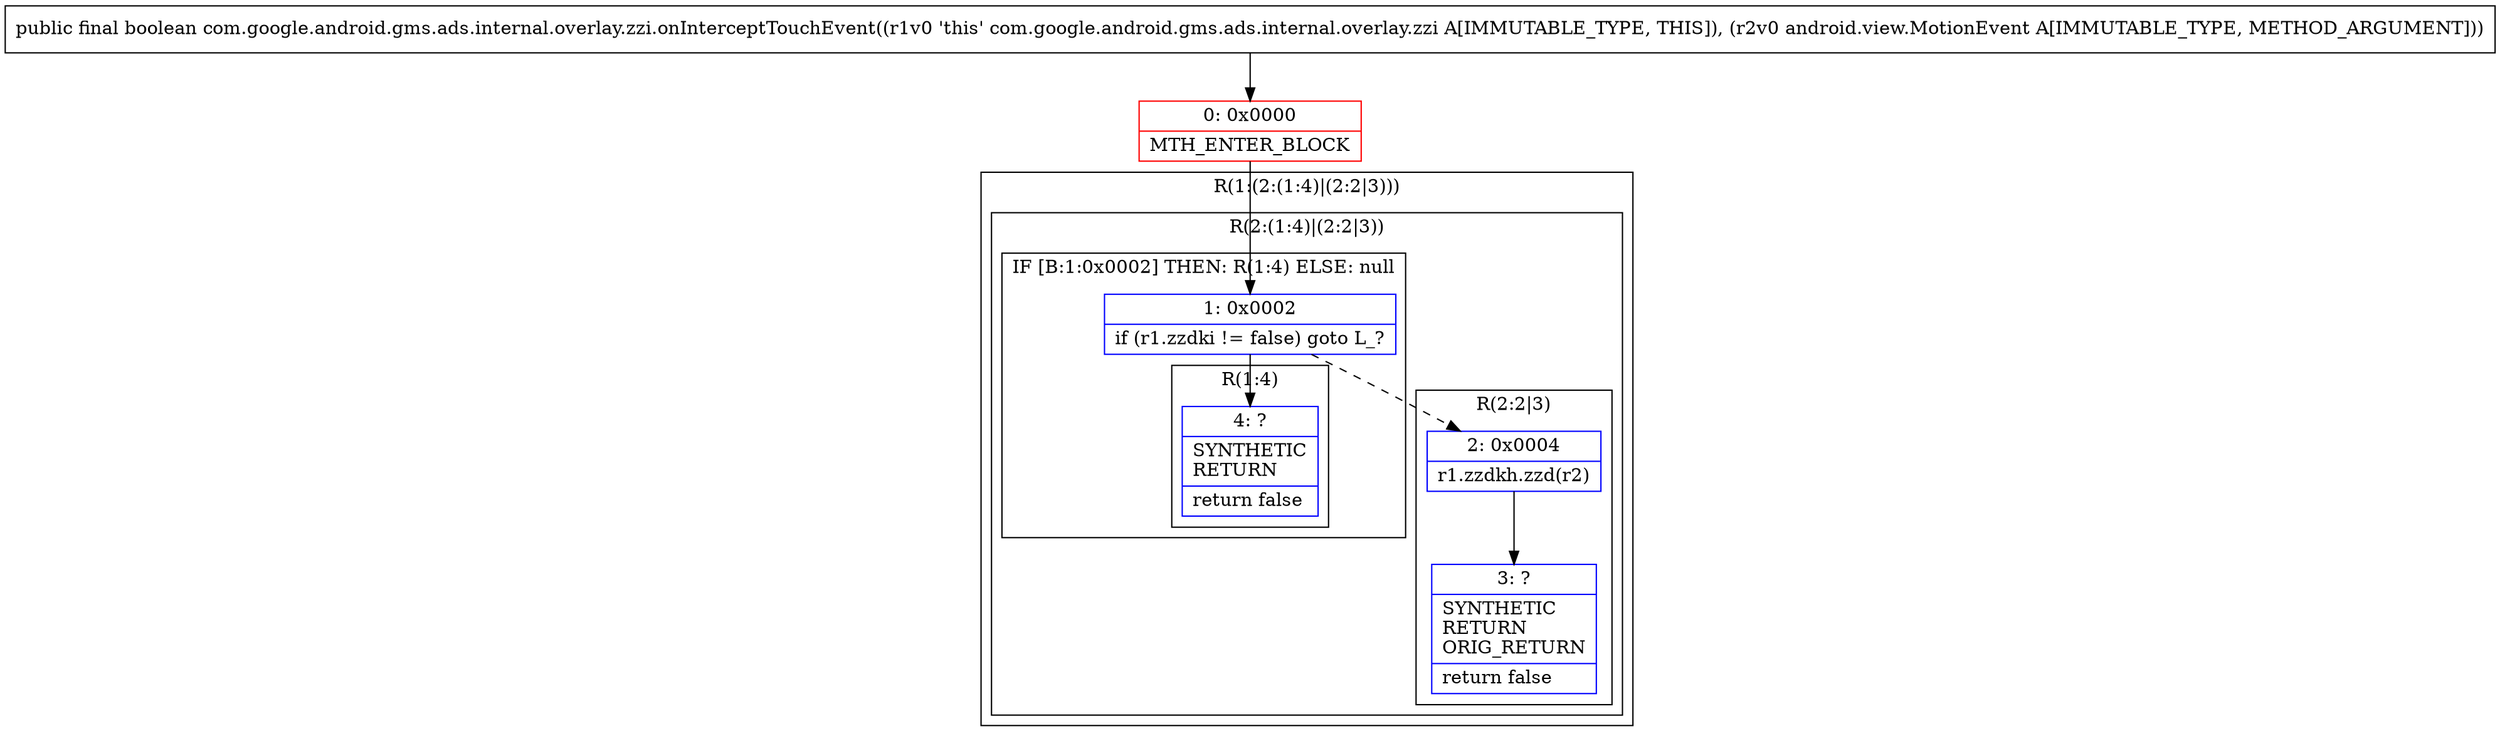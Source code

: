 digraph "CFG forcom.google.android.gms.ads.internal.overlay.zzi.onInterceptTouchEvent(Landroid\/view\/MotionEvent;)Z" {
subgraph cluster_Region_639143102 {
label = "R(1:(2:(1:4)|(2:2|3)))";
node [shape=record,color=blue];
subgraph cluster_Region_1916241165 {
label = "R(2:(1:4)|(2:2|3))";
node [shape=record,color=blue];
subgraph cluster_IfRegion_868626456 {
label = "IF [B:1:0x0002] THEN: R(1:4) ELSE: null";
node [shape=record,color=blue];
Node_1 [shape=record,label="{1\:\ 0x0002|if (r1.zzdki != false) goto L_?\l}"];
subgraph cluster_Region_890424983 {
label = "R(1:4)";
node [shape=record,color=blue];
Node_4 [shape=record,label="{4\:\ ?|SYNTHETIC\lRETURN\l|return false\l}"];
}
}
subgraph cluster_Region_1468914167 {
label = "R(2:2|3)";
node [shape=record,color=blue];
Node_2 [shape=record,label="{2\:\ 0x0004|r1.zzdkh.zzd(r2)\l}"];
Node_3 [shape=record,label="{3\:\ ?|SYNTHETIC\lRETURN\lORIG_RETURN\l|return false\l}"];
}
}
}
Node_0 [shape=record,color=red,label="{0\:\ 0x0000|MTH_ENTER_BLOCK\l}"];
MethodNode[shape=record,label="{public final boolean com.google.android.gms.ads.internal.overlay.zzi.onInterceptTouchEvent((r1v0 'this' com.google.android.gms.ads.internal.overlay.zzi A[IMMUTABLE_TYPE, THIS]), (r2v0 android.view.MotionEvent A[IMMUTABLE_TYPE, METHOD_ARGUMENT])) }"];
MethodNode -> Node_0;
Node_1 -> Node_2[style=dashed];
Node_1 -> Node_4;
Node_2 -> Node_3;
Node_0 -> Node_1;
}

